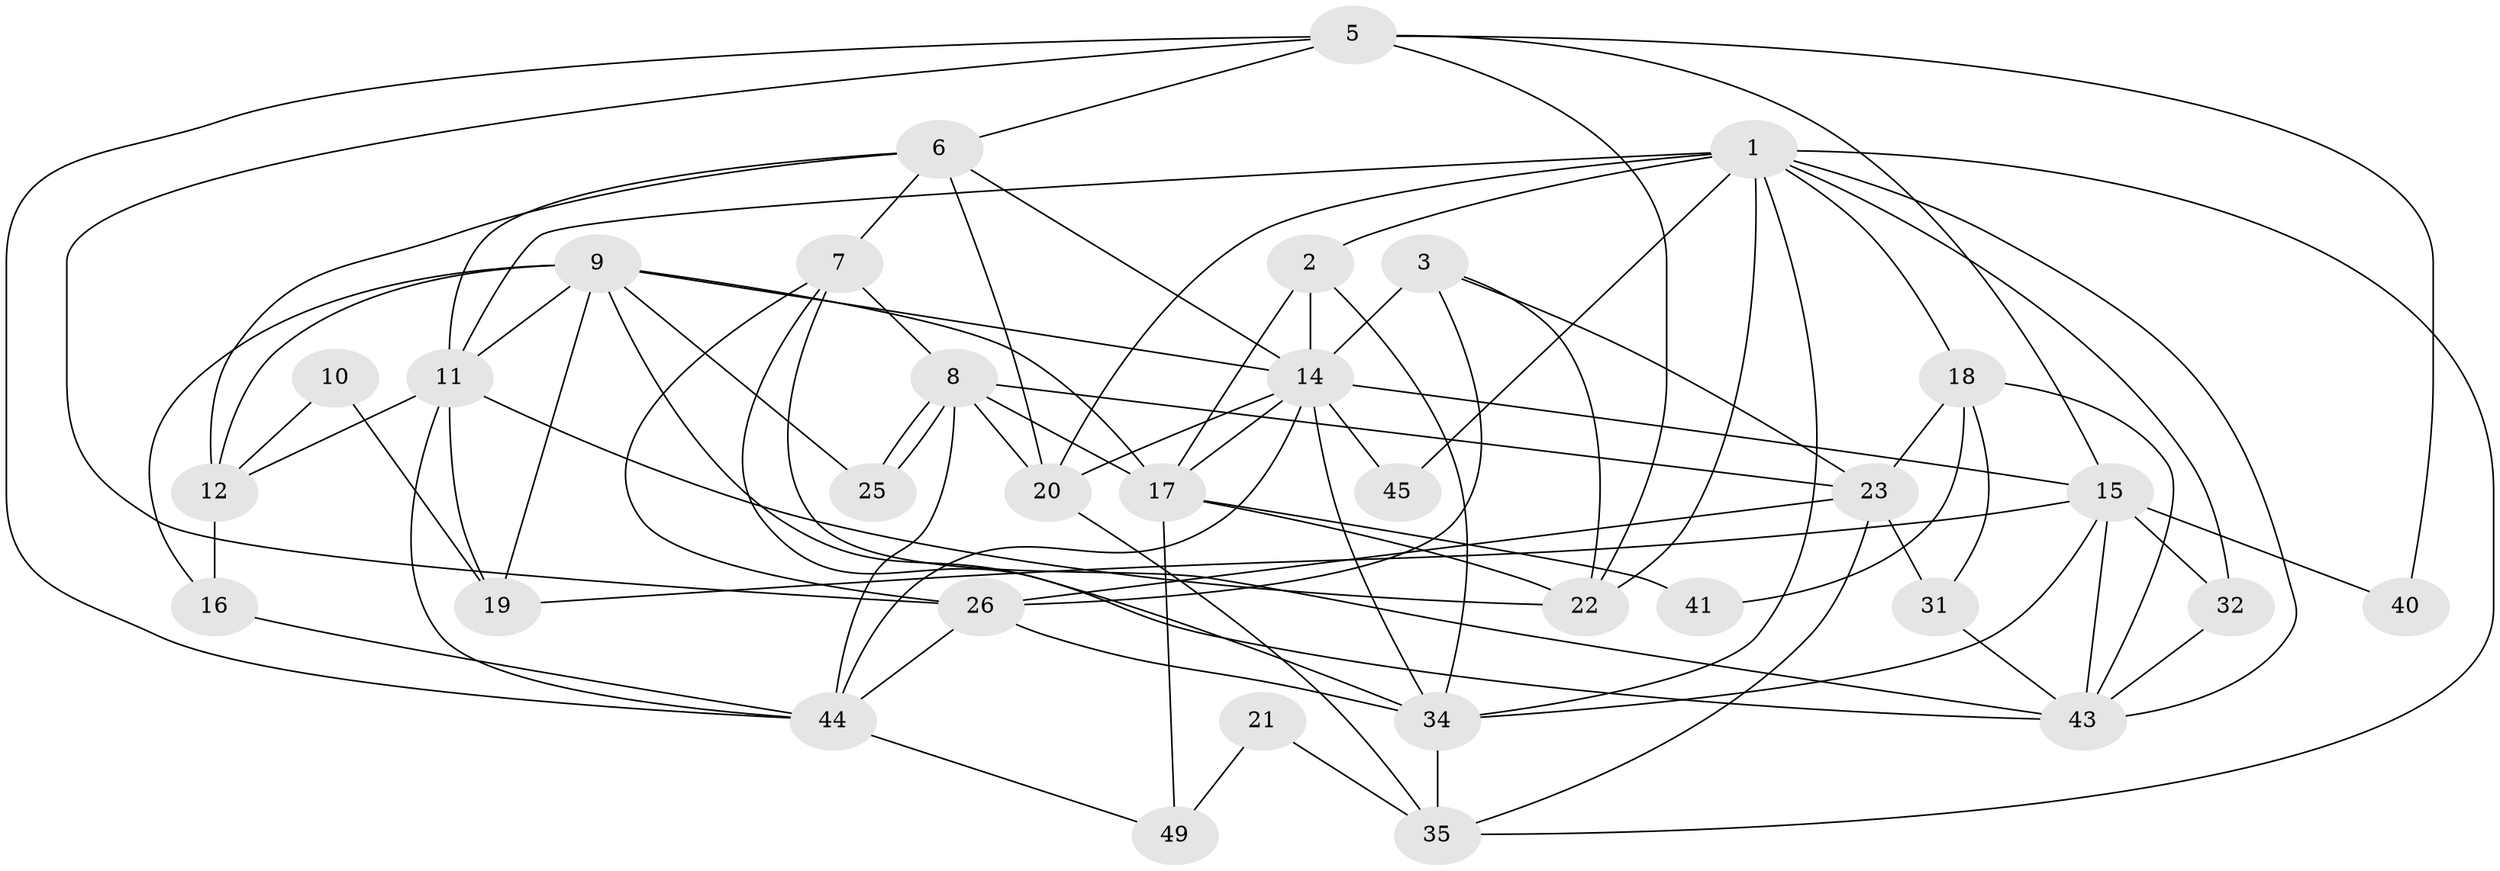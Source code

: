 // original degree distribution, {8: 0.05454545454545454, 5: 0.16363636363636364, 4: 0.3090909090909091, 3: 0.2727272727272727, 6: 0.07272727272727272, 2: 0.12727272727272726}
// Generated by graph-tools (version 1.1) at 2025/41/03/06/25 10:41:52]
// undirected, 33 vertices, 84 edges
graph export_dot {
graph [start="1"]
  node [color=gray90,style=filled];
  1 [super="+4"];
  2 [super="+53"];
  3;
  5 [super="+51"];
  6 [super="+38"];
  7 [super="+13"];
  8 [super="+24"];
  9 [super="+29"];
  10;
  11 [super="+28"];
  12 [super="+30"];
  14 [super="+54"];
  15 [super="+27"];
  16;
  17 [super="+50"];
  18 [super="+39"];
  19 [super="+37"];
  20 [super="+36"];
  21;
  22 [super="+55"];
  23 [super="+33"];
  25;
  26 [super="+47"];
  31;
  32;
  34 [super="+52"];
  35 [super="+42"];
  40;
  41;
  43 [super="+46"];
  44 [super="+48"];
  45;
  49;
  1 -- 18;
  1 -- 43;
  1 -- 32;
  1 -- 35;
  1 -- 2 [weight=2];
  1 -- 34;
  1 -- 22;
  1 -- 45;
  1 -- 11;
  1 -- 20;
  2 -- 14 [weight=2];
  2 -- 17;
  2 -- 34;
  3 -- 14;
  3 -- 22;
  3 -- 23;
  3 -- 26;
  5 -- 6;
  5 -- 40;
  5 -- 15;
  5 -- 26;
  5 -- 44;
  5 -- 22;
  6 -- 12;
  6 -- 20;
  6 -- 14;
  6 -- 7;
  6 -- 11;
  7 -- 26;
  7 -- 34;
  7 -- 8;
  7 -- 43;
  8 -- 25;
  8 -- 25;
  8 -- 17;
  8 -- 23;
  8 -- 20;
  8 -- 44;
  9 -- 17;
  9 -- 11;
  9 -- 12;
  9 -- 16;
  9 -- 25;
  9 -- 43;
  9 -- 14;
  9 -- 19;
  10 -- 19;
  10 -- 12;
  11 -- 44;
  11 -- 12;
  11 -- 22;
  11 -- 19;
  12 -- 16;
  14 -- 15;
  14 -- 34;
  14 -- 44;
  14 -- 45;
  14 -- 17;
  14 -- 20;
  15 -- 19;
  15 -- 40;
  15 -- 32;
  15 -- 34;
  15 -- 43;
  16 -- 44;
  17 -- 41;
  17 -- 49;
  17 -- 22;
  18 -- 23;
  18 -- 41;
  18 -- 31;
  18 -- 43;
  20 -- 35;
  21 -- 35;
  21 -- 49;
  23 -- 26 [weight=3];
  23 -- 31;
  23 -- 35;
  26 -- 34;
  26 -- 44;
  31 -- 43;
  32 -- 43;
  34 -- 35;
  44 -- 49;
}
